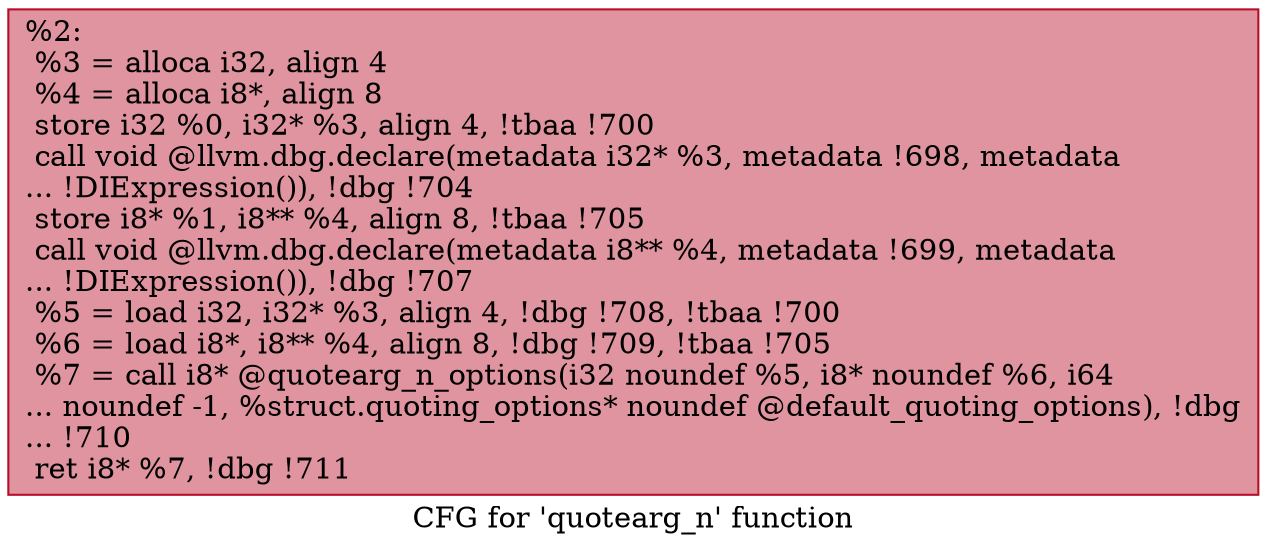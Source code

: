 digraph "CFG for 'quotearg_n' function" {
	label="CFG for 'quotearg_n' function";

	Node0x24dcb90 [shape=record,color="#b70d28ff", style=filled, fillcolor="#b70d2870",label="{%2:\l  %3 = alloca i32, align 4\l  %4 = alloca i8*, align 8\l  store i32 %0, i32* %3, align 4, !tbaa !700\l  call void @llvm.dbg.declare(metadata i32* %3, metadata !698, metadata\l... !DIExpression()), !dbg !704\l  store i8* %1, i8** %4, align 8, !tbaa !705\l  call void @llvm.dbg.declare(metadata i8** %4, metadata !699, metadata\l... !DIExpression()), !dbg !707\l  %5 = load i32, i32* %3, align 4, !dbg !708, !tbaa !700\l  %6 = load i8*, i8** %4, align 8, !dbg !709, !tbaa !705\l  %7 = call i8* @quotearg_n_options(i32 noundef %5, i8* noundef %6, i64\l... noundef -1, %struct.quoting_options* noundef @default_quoting_options), !dbg\l... !710\l  ret i8* %7, !dbg !711\l}"];
}
